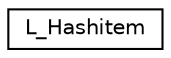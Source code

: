 digraph "Graphical Class Hierarchy"
{
 // LATEX_PDF_SIZE
  edge [fontname="Helvetica",fontsize="10",labelfontname="Helvetica",labelfontsize="10"];
  node [fontname="Helvetica",fontsize="10",shape=record];
  rankdir="LR";
  Node0 [label="L_Hashitem",height=0.2,width=0.4,color="black", fillcolor="white", style="filled",URL="$struct_l___hashitem.html",tooltip=" "];
}

